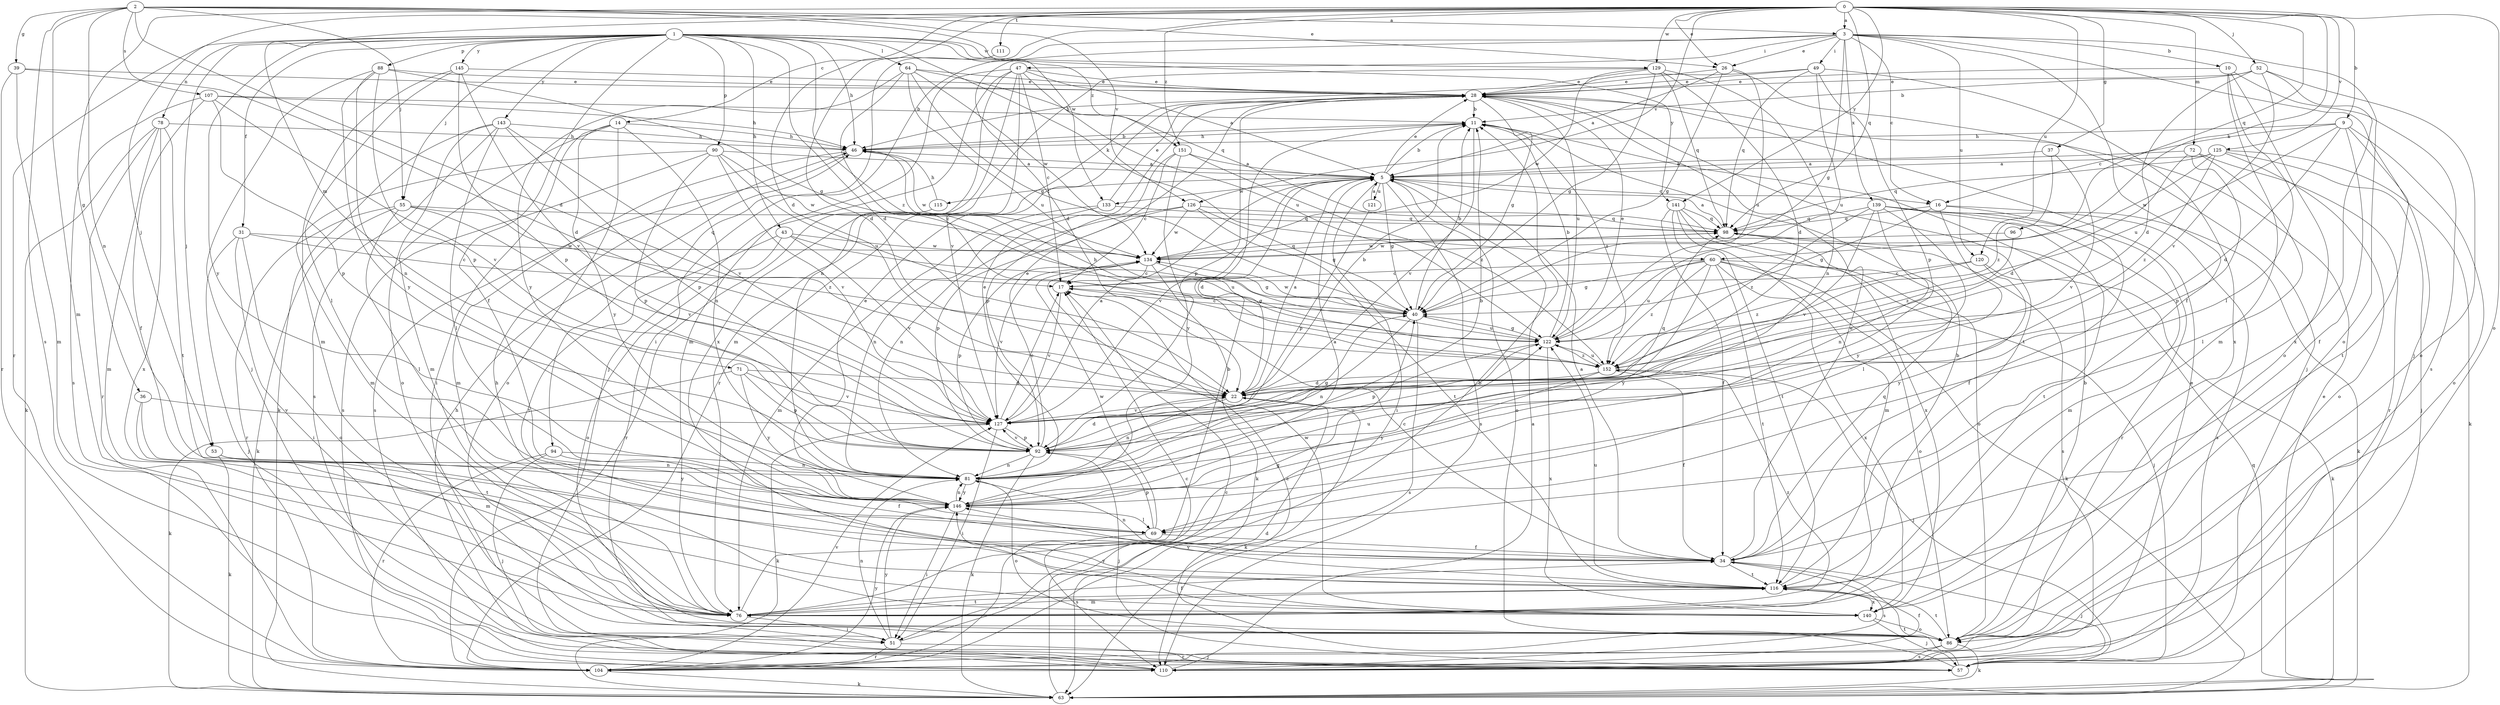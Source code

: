 strict digraph  {
0;
1;
2;
3;
5;
9;
10;
11;
14;
16;
17;
22;
26;
28;
31;
34;
36;
37;
39;
40;
43;
46;
47;
49;
51;
52;
53;
55;
57;
60;
63;
64;
69;
71;
72;
76;
78;
81;
86;
88;
90;
92;
94;
96;
98;
104;
107;
110;
111;
115;
116;
120;
121;
122;
125;
126;
127;
129;
133;
134;
139;
140;
141;
143;
145;
146;
151;
152;
0 -> 3  [label=a];
0 -> 9  [label=b];
0 -> 14  [label=c];
0 -> 22  [label=d];
0 -> 26  [label=e];
0 -> 36  [label=g];
0 -> 37  [label=g];
0 -> 52  [label=j];
0 -> 53  [label=j];
0 -> 60  [label=k];
0 -> 71  [label=m];
0 -> 72  [label=m];
0 -> 86  [label=o];
0 -> 94  [label=q];
0 -> 96  [label=q];
0 -> 98  [label=q];
0 -> 111  [label=t];
0 -> 120  [label=u];
0 -> 125  [label=v];
0 -> 126  [label=v];
0 -> 129  [label=w];
0 -> 141  [label=y];
0 -> 151  [label=z];
1 -> 22  [label=d];
1 -> 31  [label=f];
1 -> 34  [label=f];
1 -> 43  [label=h];
1 -> 46  [label=h];
1 -> 53  [label=j];
1 -> 55  [label=j];
1 -> 60  [label=k];
1 -> 64  [label=l];
1 -> 78  [label=n];
1 -> 88  [label=p];
1 -> 90  [label=p];
1 -> 104  [label=r];
1 -> 129  [label=w];
1 -> 141  [label=y];
1 -> 143  [label=y];
1 -> 145  [label=y];
1 -> 146  [label=y];
1 -> 151  [label=z];
1 -> 152  [label=z];
2 -> 3  [label=a];
2 -> 22  [label=d];
2 -> 26  [label=e];
2 -> 39  [label=g];
2 -> 55  [label=j];
2 -> 76  [label=m];
2 -> 81  [label=n];
2 -> 107  [label=s];
2 -> 110  [label=s];
2 -> 126  [label=v];
2 -> 133  [label=w];
3 -> 10  [label=b];
3 -> 16  [label=c];
3 -> 22  [label=d];
3 -> 26  [label=e];
3 -> 34  [label=f];
3 -> 40  [label=g];
3 -> 47  [label=i];
3 -> 49  [label=i];
3 -> 51  [label=i];
3 -> 57  [label=j];
3 -> 86  [label=o];
3 -> 120  [label=u];
3 -> 139  [label=x];
5 -> 11  [label=b];
5 -> 16  [label=c];
5 -> 22  [label=d];
5 -> 28  [label=e];
5 -> 40  [label=g];
5 -> 51  [label=i];
5 -> 86  [label=o];
5 -> 110  [label=s];
5 -> 115  [label=t];
5 -> 121  [label=u];
5 -> 127  [label=v];
5 -> 133  [label=w];
9 -> 16  [label=c];
9 -> 22  [label=d];
9 -> 34  [label=f];
9 -> 46  [label=h];
9 -> 86  [label=o];
9 -> 116  [label=t];
9 -> 122  [label=u];
10 -> 28  [label=e];
10 -> 69  [label=l];
10 -> 76  [label=m];
10 -> 86  [label=o];
10 -> 110  [label=s];
11 -> 46  [label=h];
11 -> 127  [label=v];
11 -> 152  [label=z];
14 -> 46  [label=h];
14 -> 51  [label=i];
14 -> 76  [label=m];
14 -> 81  [label=n];
14 -> 86  [label=o];
14 -> 146  [label=y];
16 -> 34  [label=f];
16 -> 40  [label=g];
16 -> 69  [label=l];
16 -> 98  [label=q];
16 -> 110  [label=s];
17 -> 40  [label=g];
17 -> 127  [label=v];
22 -> 5  [label=a];
22 -> 11  [label=b];
22 -> 63  [label=k];
22 -> 81  [label=n];
22 -> 127  [label=v];
26 -> 5  [label=a];
26 -> 28  [label=e];
26 -> 40  [label=g];
26 -> 57  [label=j];
26 -> 122  [label=u];
28 -> 11  [label=b];
28 -> 40  [label=g];
28 -> 92  [label=p];
28 -> 104  [label=r];
28 -> 116  [label=t];
28 -> 122  [label=u];
31 -> 17  [label=c];
31 -> 51  [label=i];
31 -> 57  [label=j];
31 -> 86  [label=o];
31 -> 134  [label=w];
34 -> 5  [label=a];
34 -> 17  [label=c];
34 -> 28  [label=e];
34 -> 57  [label=j];
34 -> 81  [label=n];
34 -> 98  [label=q];
34 -> 110  [label=s];
34 -> 116  [label=t];
36 -> 76  [label=m];
36 -> 116  [label=t];
36 -> 127  [label=v];
37 -> 5  [label=a];
37 -> 127  [label=v];
37 -> 152  [label=z];
39 -> 22  [label=d];
39 -> 28  [label=e];
39 -> 76  [label=m];
39 -> 104  [label=r];
40 -> 11  [label=b];
40 -> 17  [label=c];
40 -> 81  [label=n];
40 -> 110  [label=s];
40 -> 122  [label=u];
40 -> 134  [label=w];
43 -> 86  [label=o];
43 -> 116  [label=t];
43 -> 122  [label=u];
43 -> 127  [label=v];
43 -> 134  [label=w];
46 -> 5  [label=a];
46 -> 11  [label=b];
46 -> 76  [label=m];
46 -> 110  [label=s];
46 -> 134  [label=w];
47 -> 5  [label=a];
47 -> 17  [label=c];
47 -> 28  [label=e];
47 -> 57  [label=j];
47 -> 76  [label=m];
47 -> 81  [label=n];
47 -> 122  [label=u];
47 -> 127  [label=v];
47 -> 140  [label=x];
49 -> 28  [label=e];
49 -> 46  [label=h];
49 -> 92  [label=p];
49 -> 98  [label=q];
49 -> 122  [label=u];
49 -> 140  [label=x];
51 -> 11  [label=b];
51 -> 57  [label=j];
51 -> 81  [label=n];
51 -> 104  [label=r];
51 -> 146  [label=y];
52 -> 11  [label=b];
52 -> 22  [label=d];
52 -> 28  [label=e];
52 -> 86  [label=o];
52 -> 127  [label=v];
52 -> 140  [label=x];
53 -> 63  [label=k];
53 -> 81  [label=n];
53 -> 146  [label=y];
55 -> 63  [label=k];
55 -> 69  [label=l];
55 -> 98  [label=q];
55 -> 104  [label=r];
55 -> 127  [label=v];
55 -> 152  [label=z];
57 -> 17  [label=c];
57 -> 116  [label=t];
60 -> 17  [label=c];
60 -> 40  [label=g];
60 -> 57  [label=j];
60 -> 63  [label=k];
60 -> 86  [label=o];
60 -> 116  [label=t];
60 -> 122  [label=u];
60 -> 140  [label=x];
60 -> 146  [label=y];
60 -> 152  [label=z];
63 -> 17  [label=c];
63 -> 28  [label=e];
63 -> 98  [label=q];
64 -> 28  [label=e];
64 -> 40  [label=g];
64 -> 98  [label=q];
64 -> 122  [label=u];
64 -> 134  [label=w];
64 -> 146  [label=y];
64 -> 152  [label=z];
69 -> 34  [label=f];
69 -> 92  [label=p];
69 -> 110  [label=s];
69 -> 134  [label=w];
71 -> 22  [label=d];
71 -> 63  [label=k];
71 -> 92  [label=p];
71 -> 127  [label=v];
71 -> 146  [label=y];
72 -> 5  [label=a];
72 -> 22  [label=d];
72 -> 69  [label=l];
72 -> 92  [label=p];
72 -> 104  [label=r];
76 -> 11  [label=b];
76 -> 34  [label=f];
76 -> 40  [label=g];
76 -> 51  [label=i];
76 -> 116  [label=t];
76 -> 152  [label=z];
78 -> 46  [label=h];
78 -> 63  [label=k];
78 -> 76  [label=m];
78 -> 104  [label=r];
78 -> 116  [label=t];
78 -> 140  [label=x];
81 -> 11  [label=b];
81 -> 28  [label=e];
81 -> 86  [label=o];
81 -> 122  [label=u];
81 -> 146  [label=y];
86 -> 11  [label=b];
86 -> 63  [label=k];
86 -> 104  [label=r];
86 -> 110  [label=s];
86 -> 116  [label=t];
88 -> 28  [label=e];
88 -> 40  [label=g];
88 -> 57  [label=j];
88 -> 81  [label=n];
88 -> 92  [label=p];
88 -> 146  [label=y];
90 -> 5  [label=a];
90 -> 76  [label=m];
90 -> 92  [label=p];
90 -> 110  [label=s];
90 -> 122  [label=u];
90 -> 127  [label=v];
90 -> 134  [label=w];
92 -> 22  [label=d];
92 -> 28  [label=e];
92 -> 40  [label=g];
92 -> 57  [label=j];
92 -> 63  [label=k];
92 -> 81  [label=n];
92 -> 127  [label=v];
94 -> 34  [label=f];
94 -> 57  [label=j];
94 -> 81  [label=n];
94 -> 104  [label=r];
96 -> 134  [label=w];
96 -> 152  [label=z];
98 -> 5  [label=a];
98 -> 110  [label=s];
98 -> 134  [label=w];
104 -> 17  [label=c];
104 -> 22  [label=d];
104 -> 63  [label=k];
104 -> 127  [label=v];
104 -> 146  [label=y];
107 -> 11  [label=b];
107 -> 34  [label=f];
107 -> 46  [label=h];
107 -> 92  [label=p];
107 -> 110  [label=s];
107 -> 127  [label=v];
110 -> 5  [label=a];
110 -> 28  [label=e];
110 -> 34  [label=f];
110 -> 46  [label=h];
111 -> 22  [label=d];
115 -> 46  [label=h];
115 -> 104  [label=r];
116 -> 11  [label=b];
116 -> 76  [label=m];
116 -> 122  [label=u];
116 -> 140  [label=x];
116 -> 146  [label=y];
120 -> 17  [label=c];
120 -> 63  [label=k];
120 -> 146  [label=y];
120 -> 152  [label=z];
121 -> 5  [label=a];
121 -> 92  [label=p];
122 -> 11  [label=b];
122 -> 28  [label=e];
122 -> 40  [label=g];
122 -> 92  [label=p];
122 -> 140  [label=x];
122 -> 152  [label=z];
125 -> 5  [label=a];
125 -> 57  [label=j];
125 -> 63  [label=k];
125 -> 86  [label=o];
125 -> 98  [label=q];
125 -> 134  [label=w];
125 -> 152  [label=z];
126 -> 40  [label=g];
126 -> 81  [label=n];
126 -> 92  [label=p];
126 -> 98  [label=q];
126 -> 116  [label=t];
126 -> 134  [label=w];
127 -> 5  [label=a];
127 -> 17  [label=c];
127 -> 51  [label=i];
127 -> 63  [label=k];
127 -> 92  [label=p];
127 -> 98  [label=q];
129 -> 22  [label=d];
129 -> 28  [label=e];
129 -> 40  [label=g];
129 -> 76  [label=m];
129 -> 81  [label=n];
129 -> 98  [label=q];
129 -> 134  [label=w];
133 -> 28  [label=e];
133 -> 76  [label=m];
133 -> 81  [label=n];
133 -> 98  [label=q];
134 -> 17  [label=c];
134 -> 40  [label=g];
134 -> 63  [label=k];
134 -> 92  [label=p];
134 -> 98  [label=q];
134 -> 127  [label=v];
139 -> 63  [label=k];
139 -> 76  [label=m];
139 -> 81  [label=n];
139 -> 98  [label=q];
139 -> 104  [label=r];
139 -> 116  [label=t];
139 -> 127  [label=v];
139 -> 146  [label=y];
139 -> 152  [label=z];
140 -> 46  [label=h];
140 -> 57  [label=j];
140 -> 86  [label=o];
140 -> 134  [label=w];
140 -> 146  [label=y];
141 -> 34  [label=f];
141 -> 76  [label=m];
141 -> 86  [label=o];
141 -> 98  [label=q];
141 -> 116  [label=t];
141 -> 140  [label=x];
143 -> 46  [label=h];
143 -> 63  [label=k];
143 -> 69  [label=l];
143 -> 86  [label=o];
143 -> 92  [label=p];
143 -> 110  [label=s];
143 -> 127  [label=v];
145 -> 28  [label=e];
145 -> 69  [label=l];
145 -> 76  [label=m];
145 -> 92  [label=p];
145 -> 127  [label=v];
146 -> 5  [label=a];
146 -> 28  [label=e];
146 -> 51  [label=i];
146 -> 69  [label=l];
146 -> 81  [label=n];
146 -> 122  [label=u];
151 -> 5  [label=a];
151 -> 17  [label=c];
151 -> 92  [label=p];
151 -> 146  [label=y];
151 -> 152  [label=z];
152 -> 22  [label=d];
152 -> 34  [label=f];
152 -> 46  [label=h];
152 -> 57  [label=j];
152 -> 122  [label=u];
152 -> 146  [label=y];
}
